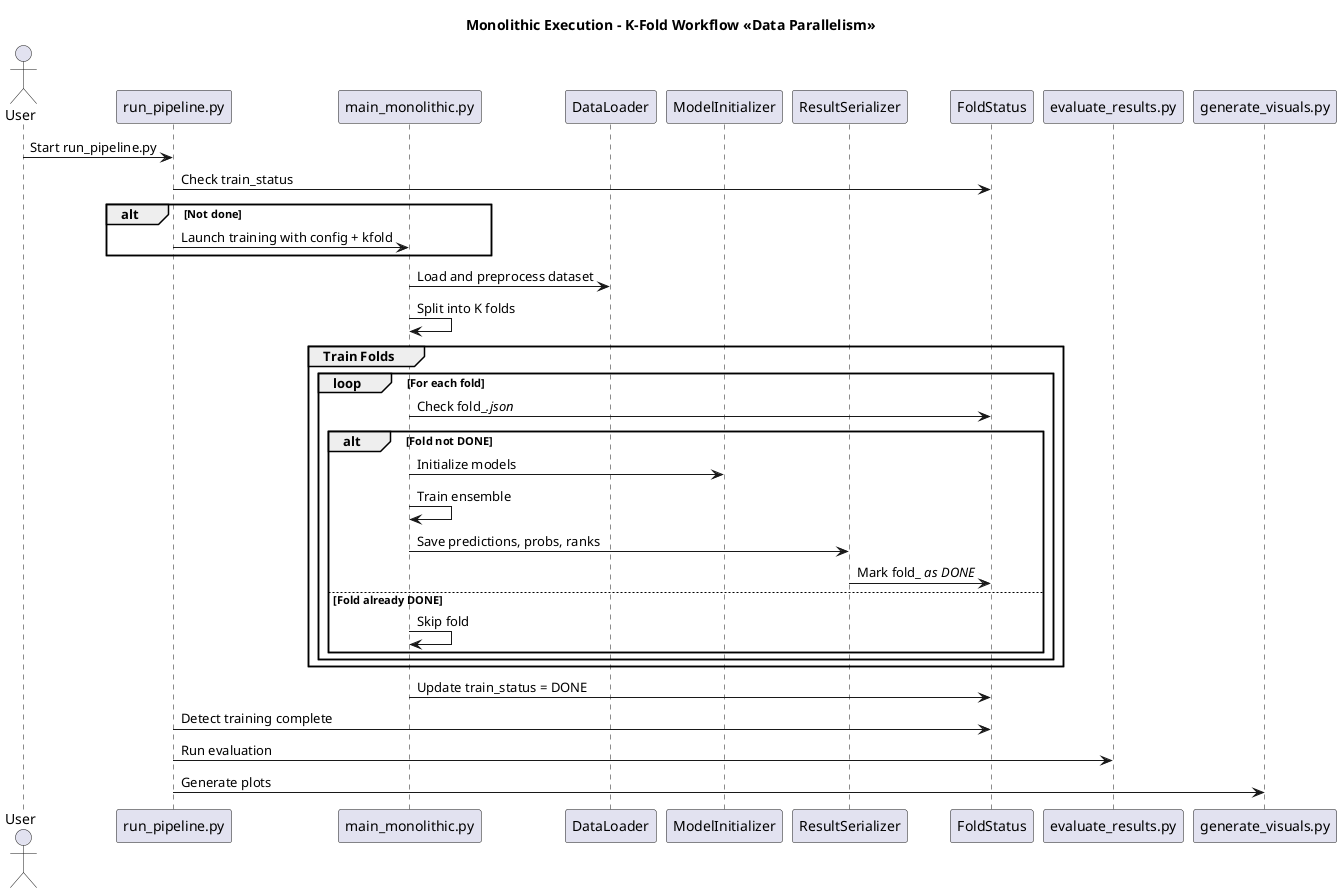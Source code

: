 @startuml
title Monolithic Execution – K-Fold Workflow <<Data Parallelism>>

actor User

participant PipelineRunner as "run_pipeline.py"
participant Main as "main_monolithic.py"
participant DataLoader
participant ModelInitializer
participant ResultSerializer
participant FoldStatus

User -> PipelineRunner : Start run_pipeline.py
PipelineRunner -> FoldStatus : Check train_status
alt Not done
  PipelineRunner -> Main : Launch training with config + kfold
end

Main -> DataLoader : Load and preprocess dataset
Main -> Main : Split into K folds

group Train Folds
  loop For each fold
    Main -> FoldStatus : Check fold_<i>.json
    alt Fold not DONE
      Main -> ModelInitializer : Initialize models
      Main -> Main : Train ensemble
      Main -> ResultSerializer : Save predictions, probs, ranks
      ResultSerializer -> FoldStatus : Mark fold_<i> as DONE
    else Fold already DONE
      Main -> Main : Skip fold
    end
  end
end

Main -> FoldStatus : Update train_status = DONE

PipelineRunner -> FoldStatus : Detect training complete
PipelineRunner -> evaluate_results.py : Run evaluation
PipelineRunner -> generate_visuals.py : Generate plots

@enduml
